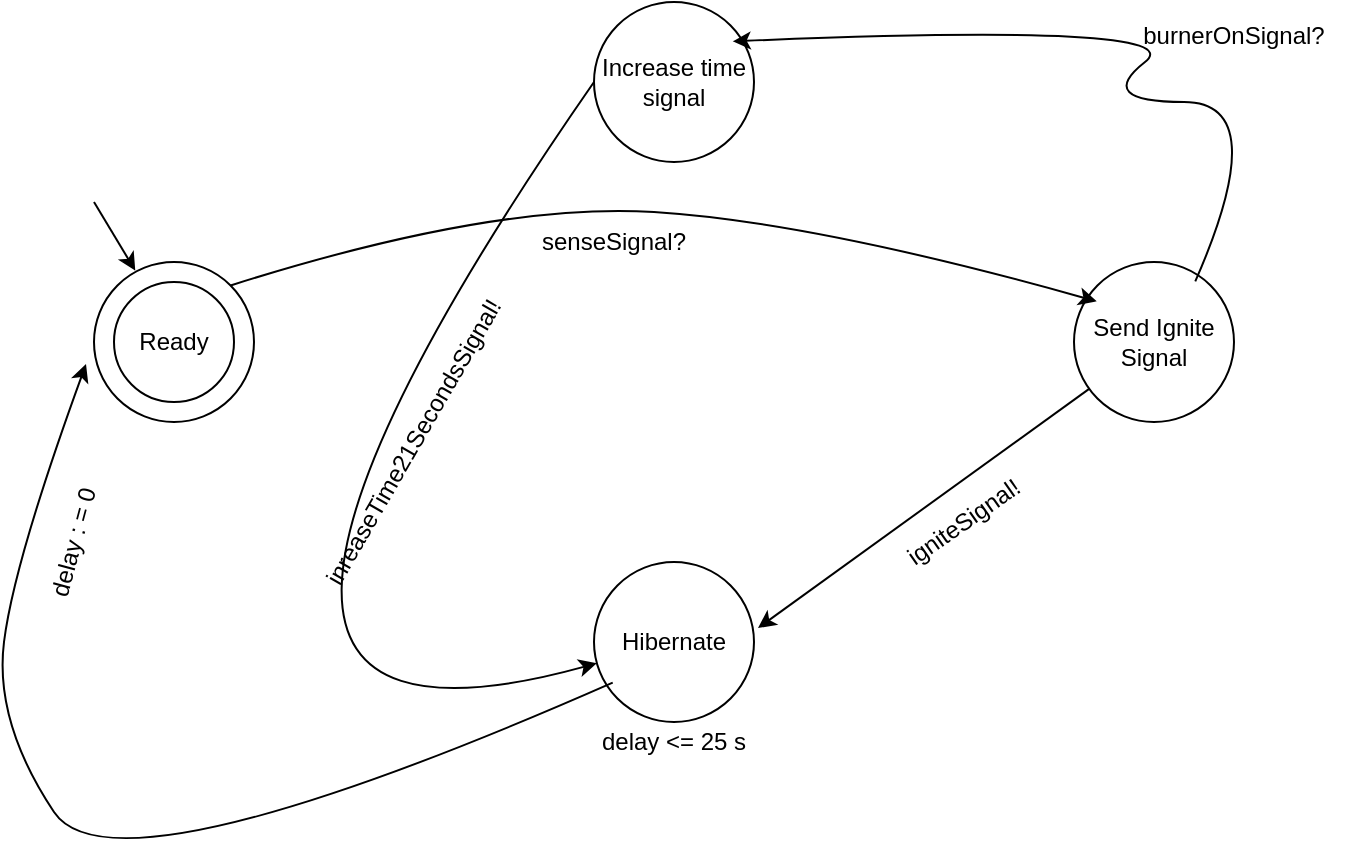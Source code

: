 <mxfile version="10.6.0" type="github"><diagram id="jJx7uXnVL0b5eVEs6Z6g" name="IC controller"><mxGraphModel dx="754" dy="505" grid="1" gridSize="10" guides="1" tooltips="1" connect="1" arrows="1" fold="1" page="1" pageScale="1" pageWidth="850" pageHeight="1100" math="0" shadow="0"><root><mxCell id="0"/><mxCell id="1" parent="0"/><mxCell id="LPX-5wMTnWcgsf2Q2RpJ-2" value="Ready" style="ellipse;whiteSpace=wrap;html=1;aspect=fixed;" vertex="1" parent="1"><mxGeometry x="50" y="160" width="80" height="80" as="geometry"/></mxCell><mxCell id="LPX-5wMTnWcgsf2Q2RpJ-3" value="Send Ignite Signal" style="ellipse;whiteSpace=wrap;html=1;aspect=fixed;" vertex="1" parent="1"><mxGeometry x="540" y="160" width="80" height="80" as="geometry"/></mxCell><mxCell id="LPX-5wMTnWcgsf2Q2RpJ-4" value="Hibernate&lt;br&gt;" style="ellipse;whiteSpace=wrap;html=1;aspect=fixed;" vertex="1" parent="1"><mxGeometry x="300" y="310" width="80" height="80" as="geometry"/></mxCell><mxCell id="LPX-5wMTnWcgsf2Q2RpJ-5" value="delay &amp;lt;= 25 s" style="text;html=1;strokeColor=none;fillColor=none;align=center;verticalAlign=middle;whiteSpace=wrap;rounded=0;" vertex="1" parent="1"><mxGeometry x="300" y="390" width="80" height="20" as="geometry"/></mxCell><mxCell id="LPX-5wMTnWcgsf2Q2RpJ-6" value="Increase time signal" style="ellipse;whiteSpace=wrap;html=1;aspect=fixed;" vertex="1" parent="1"><mxGeometry x="300" y="30" width="80" height="80" as="geometry"/></mxCell><mxCell id="LPX-5wMTnWcgsf2Q2RpJ-7" value="" style="curved=1;endArrow=classic;html=1;entryX=0.142;entryY=0.246;entryDx=0;entryDy=0;entryPerimeter=0;exitX=1;exitY=0;exitDx=0;exitDy=0;" edge="1" parent="1" source="LPX-5wMTnWcgsf2Q2RpJ-2" target="LPX-5wMTnWcgsf2Q2RpJ-3"><mxGeometry width="50" height="50" relative="1" as="geometry"><mxPoint x="50" y="480" as="sourcePoint"/><mxPoint x="100" y="430" as="targetPoint"/><Array as="points"><mxPoint x="250" y="130"/><mxPoint x="410" y="140"/></Array></mxGeometry></mxCell><mxCell id="LPX-5wMTnWcgsf2Q2RpJ-8" value="senseSignal?" style="text;html=1;strokeColor=none;fillColor=none;align=center;verticalAlign=middle;whiteSpace=wrap;rounded=0;" vertex="1" parent="1"><mxGeometry x="290" y="140" width="40" height="20" as="geometry"/></mxCell><mxCell id="LPX-5wMTnWcgsf2Q2RpJ-10" value="" style="curved=1;endArrow=classic;html=1;entryX=0.867;entryY=0.246;entryDx=0;entryDy=0;entryPerimeter=0;exitX=0.758;exitY=0.121;exitDx=0;exitDy=0;exitPerimeter=0;" edge="1" parent="1" source="LPX-5wMTnWcgsf2Q2RpJ-3" target="LPX-5wMTnWcgsf2Q2RpJ-6"><mxGeometry width="50" height="50" relative="1" as="geometry"><mxPoint x="500" y="80" as="sourcePoint"/><mxPoint x="550" y="30" as="targetPoint"/><Array as="points"><mxPoint x="640" y="80"/><mxPoint x="550" y="80"/><mxPoint x="601" y="40"/></Array></mxGeometry></mxCell><mxCell id="LPX-5wMTnWcgsf2Q2RpJ-11" value="burnerOnSignal?&lt;br&gt;&lt;br&gt;" style="text;html=1;strokeColor=none;fillColor=none;align=center;verticalAlign=middle;whiteSpace=wrap;rounded=0;" vertex="1" parent="1"><mxGeometry x="555" y="40" width="130" height="27" as="geometry"/></mxCell><mxCell id="LPX-5wMTnWcgsf2Q2RpJ-12" value="" style="curved=1;endArrow=classic;html=1;exitX=0;exitY=0.5;exitDx=0;exitDy=0;" edge="1" parent="1" source="LPX-5wMTnWcgsf2Q2RpJ-6" target="LPX-5wMTnWcgsf2Q2RpJ-4"><mxGeometry width="50" height="50" relative="1" as="geometry"><mxPoint x="50" y="480" as="sourcePoint"/><mxPoint x="100" y="430" as="targetPoint"/><Array as="points"><mxPoint x="50" y="430"/></Array></mxGeometry></mxCell><mxCell id="LPX-5wMTnWcgsf2Q2RpJ-13" value="inreaseTime21SecondsSignal!" style="text;html=1;strokeColor=none;fillColor=none;align=center;verticalAlign=middle;whiteSpace=wrap;rounded=0;rotation=-60;" vertex="1" parent="1"><mxGeometry x="110" y="240" width="200" height="20" as="geometry"/></mxCell><mxCell id="LPX-5wMTnWcgsf2Q2RpJ-16" value="" style="endArrow=classic;html=1;entryX=1.025;entryY=0.413;entryDx=0;entryDy=0;entryPerimeter=0;" edge="1" parent="1" source="LPX-5wMTnWcgsf2Q2RpJ-3" target="LPX-5wMTnWcgsf2Q2RpJ-4"><mxGeometry width="50" height="50" relative="1" as="geometry"><mxPoint x="50" y="480" as="sourcePoint"/><mxPoint x="100" y="430" as="targetPoint"/></mxGeometry></mxCell><mxCell id="LPX-5wMTnWcgsf2Q2RpJ-17" value="igniteSignal!" style="text;html=1;strokeColor=none;fillColor=none;align=center;verticalAlign=middle;whiteSpace=wrap;rounded=0;rotation=-35;" vertex="1" parent="1"><mxGeometry x="415" y="280" width="140" height="20" as="geometry"/></mxCell><mxCell id="LPX-5wMTnWcgsf2Q2RpJ-18" value="" style="curved=1;endArrow=classic;html=1;exitX=0.117;exitY=0.754;exitDx=0;exitDy=0;exitPerimeter=0;entryX=-0.05;entryY=0.638;entryDx=0;entryDy=0;entryPerimeter=0;" edge="1" parent="1" source="LPX-5wMTnWcgsf2Q2RpJ-4" target="LPX-5wMTnWcgsf2Q2RpJ-2"><mxGeometry width="50" height="50" relative="1" as="geometry"><mxPoint x="50" y="480" as="sourcePoint"/><mxPoint x="100" y="430" as="targetPoint"/><Array as="points"><mxPoint x="60" y="480"/><mxPoint y="390"/><mxPoint x="10" y="310"/></Array></mxGeometry></mxCell><mxCell id="LPX-5wMTnWcgsf2Q2RpJ-19" value="delay : = 0" style="text;html=1;strokeColor=none;fillColor=none;align=center;verticalAlign=middle;whiteSpace=wrap;rounded=0;rotation=-75;" vertex="1" parent="1"><mxGeometry x="-20" y="290" width="120" height="20" as="geometry"/></mxCell><mxCell id="LPX-5wMTnWcgsf2Q2RpJ-20" value="" style="endArrow=classic;html=1;entryX=0.258;entryY=0.054;entryDx=0;entryDy=0;entryPerimeter=0;" edge="1" parent="1" target="LPX-5wMTnWcgsf2Q2RpJ-2"><mxGeometry width="50" height="50" relative="1" as="geometry"><mxPoint x="50" y="130" as="sourcePoint"/><mxPoint x="100" y="80" as="targetPoint"/></mxGeometry></mxCell><mxCell id="LPX-5wMTnWcgsf2Q2RpJ-22" value="" style="ellipse;whiteSpace=wrap;html=1;aspect=fixed;gradientColor=none;fillColor=none;" vertex="1" parent="1"><mxGeometry x="60" y="170" width="60" height="60" as="geometry"/></mxCell></root></mxGraphModel></diagram><diagram id="DDR4ZeeJRqaAfCgH-Me5" name="Burner"><mxGraphModel dx="754" dy="456" grid="1" gridSize="10" guides="1" tooltips="1" connect="1" arrows="1" fold="1" page="1" pageScale="1" pageWidth="850" pageHeight="1100" math="0" shadow="0"><root><mxCell id="Xp6LwdREyc-dyZdIfFuo-0"/><mxCell id="Xp6LwdREyc-dyZdIfFuo-1" parent="Xp6LwdREyc-dyZdIfFuo-0"/><mxCell id="Xp6LwdREyc-dyZdIfFuo-2" value="Stop" style="ellipse;whiteSpace=wrap;html=1;aspect=fixed;fillColor=none;gradientColor=none;" vertex="1" parent="Xp6LwdREyc-dyZdIfFuo-1"><mxGeometry x="90" y="150" width="80" height="80" as="geometry"/></mxCell><mxCell id="Xp6LwdREyc-dyZdIfFuo-3" value="Burning" style="ellipse;whiteSpace=wrap;html=1;aspect=fixed;fillColor=none;gradientColor=none;" vertex="1" parent="Xp6LwdREyc-dyZdIfFuo-1"><mxGeometry x="530" y="150" width="80" height="80" as="geometry"/></mxCell><mxCell id="VT1lz5bnXWl_9cffEVNb-0" value="" style="endArrow=classic;html=1;entryX=0;entryY=0.5;entryDx=0;entryDy=0;" edge="1" parent="Xp6LwdREyc-dyZdIfFuo-1" target="Xp6LwdREyc-dyZdIfFuo-2"><mxGeometry width="50" height="50" relative="1" as="geometry"><mxPoint x="30" y="190" as="sourcePoint"/><mxPoint x="140" y="250" as="targetPoint"/></mxGeometry></mxCell><mxCell id="VT1lz5bnXWl_9cffEVNb-1" value="" style="ellipse;whiteSpace=wrap;html=1;aspect=fixed;fillColor=none;gradientColor=none;" vertex="1" parent="Xp6LwdREyc-dyZdIfFuo-1"><mxGeometry x="105" y="165" width="50" height="50" as="geometry"/></mxCell><mxCell id="VT1lz5bnXWl_9cffEVNb-2" value="" style="curved=1;endArrow=classic;html=1;entryX=0.5;entryY=0;entryDx=0;entryDy=0;exitX=0.5;exitY=0;exitDx=0;exitDy=0;" edge="1" parent="Xp6LwdREyc-dyZdIfFuo-1" source="Xp6LwdREyc-dyZdIfFuo-2" target="Xp6LwdREyc-dyZdIfFuo-3"><mxGeometry width="50" height="50" relative="1" as="geometry"><mxPoint x="20" y="300" as="sourcePoint"/><mxPoint x="70" y="250" as="targetPoint"/><Array as="points"><mxPoint x="350" y="50"/></Array></mxGeometry></mxCell><mxCell id="VT1lz5bnXWl_9cffEVNb-3" value="igniteSignal?" style="text;html=1;strokeColor=none;fillColor=none;align=center;verticalAlign=middle;whiteSpace=wrap;rounded=0;" vertex="1" parent="Xp6LwdREyc-dyZdIfFuo-1"><mxGeometry x="297" y="74" width="100" height="20" as="geometry"/></mxCell><mxCell id="VT1lz5bnXWl_9cffEVNb-4" value="" style="curved=1;endArrow=classic;html=1;entryX=1;entryY=0;entryDx=0;entryDy=0;exitX=1;exitY=0.5;exitDx=0;exitDy=0;" edge="1" parent="Xp6LwdREyc-dyZdIfFuo-1" source="Xp6LwdREyc-dyZdIfFuo-3" target="Xp6LwdREyc-dyZdIfFuo-3"><mxGeometry width="50" height="50" relative="1" as="geometry"><mxPoint x="20" y="300" as="sourcePoint"/><mxPoint x="70" y="250" as="targetPoint"/><Array as="points"><mxPoint x="720" y="190"/><mxPoint x="680" y="90"/></Array></mxGeometry></mxCell><mxCell id="VT1lz5bnXWl_9cffEVNb-5" value="increaseTimeSignal?" style="text;html=1;strokeColor=none;fillColor=none;align=center;verticalAlign=middle;whiteSpace=wrap;rounded=0;" vertex="1" parent="Xp6LwdREyc-dyZdIfFuo-1"><mxGeometry x="630" y="84" width="120" height="20" as="geometry"/></mxCell><mxCell id="VT1lz5bnXWl_9cffEVNb-6" value="" style="curved=1;endArrow=classic;html=1;exitX=0.5;exitY=1;exitDx=0;exitDy=0;entryX=0.5;entryY=1;entryDx=0;entryDy=0;" edge="1" parent="Xp6LwdREyc-dyZdIfFuo-1" source="Xp6LwdREyc-dyZdIfFuo-3" target="Xp6LwdREyc-dyZdIfFuo-2"><mxGeometry width="50" height="50" relative="1" as="geometry"><mxPoint x="20" y="300" as="sourcePoint"/><mxPoint x="70" y="250" as="targetPoint"/><Array as="points"><mxPoint x="490" y="270"/><mxPoint x="240" y="280"/></Array></mxGeometry></mxCell><mxCell id="VT1lz5bnXWl_9cffEVNb-7" value="x := 0" style="text;html=1;strokeColor=none;fillColor=none;align=center;verticalAlign=middle;whiteSpace=wrap;rounded=0;" vertex="1" parent="Xp6LwdREyc-dyZdIfFuo-1"><mxGeometry x="257" y="280" width="40" height="20" as="geometry"/></mxCell><mxCell id="VT1lz5bnXWl_9cffEVNb-8" value="burningTime += increaseTime" style="text;html=1;strokeColor=none;fillColor=none;align=center;verticalAlign=middle;whiteSpace=wrap;rounded=0;" vertex="1" parent="Xp6LwdREyc-dyZdIfFuo-1"><mxGeometry x="590" y="64" width="180" height="20" as="geometry"/></mxCell><mxCell id="VT1lz5bnXWl_9cffEVNb-9" value="x &amp;lt;= buringTime" style="text;html=1;strokeColor=none;fillColor=none;align=center;verticalAlign=middle;whiteSpace=wrap;rounded=0;rotation=-35;" vertex="1" parent="Xp6LwdREyc-dyZdIfFuo-1"><mxGeometry x="440" y="260" width="190" height="20" as="geometry"/></mxCell><mxCell id="VT1lz5bnXWl_9cffEVNb-10" value="burnerOnSignal!" style="text;html=1;strokeColor=none;fillColor=none;align=center;verticalAlign=middle;whiteSpace=wrap;rounded=0;" vertex="1" parent="Xp6LwdREyc-dyZdIfFuo-1"><mxGeometry x="440" y="210" width="100" height="20" as="geometry"/></mxCell></root></mxGraphModel></diagram><diagram id="-GQKGKIPbJY-hhVgSNa5" name="Heat Exchanger"><mxGraphModel dx="754" dy="456" grid="1" gridSize="10" guides="1" tooltips="1" connect="1" arrows="1" fold="1" page="1" pageScale="1" pageWidth="850" pageHeight="1100" math="0" shadow="0"><root><mxCell id="p4i527hB-7BYIjEf8TFu-0"/><mxCell id="p4i527hB-7BYIjEf8TFu-1" parent="p4i527hB-7BYIjEf8TFu-0"/><mxCell id="p4i527hB-7BYIjEf8TFu-2" value="" style="ellipse;whiteSpace=wrap;html=1;aspect=fixed;fillColor=none;gradientColor=none;" vertex="1" parent="p4i527hB-7BYIjEf8TFu-1"><mxGeometry x="90" y="110" width="80" height="80" as="geometry"/></mxCell><mxCell id="p4i527hB-7BYIjEf8TFu-3" value="hot" style="ellipse;whiteSpace=wrap;html=1;aspect=fixed;fillColor=none;gradientColor=none;" vertex="1" parent="p4i527hB-7BYIjEf8TFu-1"><mxGeometry x="560" y="110" width="80" height="80" as="geometry"/></mxCell><mxCell id="p4i527hB-7BYIjEf8TFu-4" value="warm&lt;br&gt;" style="ellipse;whiteSpace=wrap;html=1;aspect=fixed;fillColor=none;gradientColor=none;" vertex="1" parent="p4i527hB-7BYIjEf8TFu-1"><mxGeometry x="320" y="330" width="80" height="80" as="geometry"/></mxCell><mxCell id="p4i527hB-7BYIjEf8TFu-5" value="" style="endArrow=classic;html=1;exitX=1;exitY=0.5;exitDx=0;exitDy=0;entryX=0.5;entryY=0;entryDx=0;entryDy=0;" edge="1" parent="p4i527hB-7BYIjEf8TFu-1" source="p4i527hB-7BYIjEf8TFu-2" target="p4i527hB-7BYIjEf8TFu-4"><mxGeometry width="50" height="50" relative="1" as="geometry"><mxPoint x="90" y="480" as="sourcePoint"/><mxPoint x="331" y="340" as="targetPoint"/></mxGeometry></mxCell><mxCell id="p4i527hB-7BYIjEf8TFu-6" value="" style="endArrow=classic;html=1;entryX=0.5;entryY=1;entryDx=0;entryDy=0;exitX=0;exitY=0.5;exitDx=0;exitDy=0;" edge="1" parent="p4i527hB-7BYIjEf8TFu-1" source="p4i527hB-7BYIjEf8TFu-4" target="p4i527hB-7BYIjEf8TFu-2"><mxGeometry width="50" height="50" relative="1" as="geometry"><mxPoint x="90" y="480" as="sourcePoint"/><mxPoint x="140" y="430" as="targetPoint"/></mxGeometry></mxCell><mxCell id="p4i527hB-7BYIjEf8TFu-7" value="" style="endArrow=classic;html=1;entryX=0;entryY=0.5;entryDx=0;entryDy=0;exitX=0.5;exitY=0;exitDx=0;exitDy=0;" edge="1" parent="p4i527hB-7BYIjEf8TFu-1" source="p4i527hB-7BYIjEf8TFu-4" target="p4i527hB-7BYIjEf8TFu-3"><mxGeometry width="50" height="50" relative="1" as="geometry"><mxPoint x="90" y="480" as="sourcePoint"/><mxPoint x="140" y="430" as="targetPoint"/></mxGeometry></mxCell><mxCell id="p4i527hB-7BYIjEf8TFu-8" value="" style="endArrow=classic;html=1;entryX=1;entryY=0.5;entryDx=0;entryDy=0;exitX=0.5;exitY=1;exitDx=0;exitDy=0;" edge="1" parent="p4i527hB-7BYIjEf8TFu-1" source="p4i527hB-7BYIjEf8TFu-3" target="p4i527hB-7BYIjEf8TFu-4"><mxGeometry width="50" height="50" relative="1" as="geometry"><mxPoint x="90" y="480" as="sourcePoint"/><mxPoint x="140" y="430" as="targetPoint"/></mxGeometry></mxCell><mxCell id="p4i527hB-7BYIjEf8TFu-9" value="Normal" style="ellipse;whiteSpace=wrap;html=1;aspect=fixed;fillColor=none;gradientColor=none;" vertex="1" parent="p4i527hB-7BYIjEf8TFu-1"><mxGeometry x="105" y="125" width="50" height="50" as="geometry"/></mxCell><mxCell id="p4i527hB-7BYIjEf8TFu-10" value="burner is off" style="text;html=1;strokeColor=none;fillColor=none;align=center;verticalAlign=middle;whiteSpace=wrap;rounded=0;rotation=50;" vertex="1" parent="p4i527hB-7BYIjEf8TFu-1"><mxGeometry x="160" y="252" width="40" height="20" as="geometry"/></mxCell><mxCell id="p4i527hB-7BYIjEf8TFu-11" value="slowBurn!" style="text;html=1;strokeColor=none;fillColor=none;align=center;verticalAlign=middle;whiteSpace=wrap;rounded=0;rotation=-35;" vertex="1" parent="p4i527hB-7BYIjEf8TFu-1"><mxGeometry x="490" y="280" width="40" height="20" as="geometry"/></mxCell><mxCell id="p4i527hB-7BYIjEf8TFu-12" value="x&amp;nbsp; &amp;lt;= 120 s" style="text;html=1;strokeColor=none;fillColor=none;align=center;verticalAlign=middle;whiteSpace=wrap;rounded=0;rotation=-40;" vertex="1" parent="p4i527hB-7BYIjEf8TFu-1"><mxGeometry x="380" y="232" width="110" height="20" as="geometry"/></mxCell><mxCell id="p4i527hB-7BYIjEf8TFu-16" value="x : = 0" style="text;html=1;strokeColor=none;fillColor=none;align=center;verticalAlign=middle;whiteSpace=wrap;rounded=0;rotation=-45;" vertex="1" parent="p4i527hB-7BYIjEf8TFu-1"><mxGeometry x="490" y="155" width="40" height="20" as="geometry"/></mxCell><mxCell id="p4i527hB-7BYIjEf8TFu-17" value="burner is on" style="text;html=1;strokeColor=none;fillColor=none;align=center;verticalAlign=middle;whiteSpace=wrap;rounded=0;rotation=40;" vertex="1" parent="p4i527hB-7BYIjEf8TFu-1"><mxGeometry x="190" y="190" width="110" height="20" as="geometry"/></mxCell><mxCell id="p4i527hB-7BYIjEf8TFu-18" value="delay &amp;lt; = 5s" style="text;html=1;strokeColor=none;fillColor=none;align=center;verticalAlign=middle;whiteSpace=wrap;rounded=0;rotation=45;" vertex="1" parent="p4i527hB-7BYIjEf8TFu-1"><mxGeometry x="600" y="100" width="80" height="20" as="geometry"/></mxCell><mxCell id="p4i527hB-7BYIjEf8TFu-19" value="delay := 0" style="text;html=1;strokeColor=none;fillColor=none;align=center;verticalAlign=middle;whiteSpace=wrap;rounded=0;rotation=-40;" vertex="1" parent="p4i527hB-7BYIjEf8TFu-1"><mxGeometry x="530" y="222" width="90" height="20" as="geometry"/></mxCell></root></mxGraphModel></diagram><diagram id="cCaTeLXAld3LsYx6Ns2e" name="Sensor"><mxGraphModel dx="754" dy="505" grid="1" gridSize="10" guides="1" tooltips="1" connect="1" arrows="1" fold="1" page="1" pageScale="1" pageWidth="850" pageHeight="1100" math="0" shadow="0"><root><mxCell id="c97j_wcmvazb3ApliFww-0"/><mxCell id="c97j_wcmvazb3ApliFww-1" parent="c97j_wcmvazb3ApliFww-0"/><mxCell id="c97j_wcmvazb3ApliFww-2" value="down" style="ellipse;whiteSpace=wrap;html=1;aspect=fixed;fillColor=none;gradientColor=none;" parent="c97j_wcmvazb3ApliFww-1" vertex="1"><mxGeometry x="130" y="200" width="80" height="80" as="geometry"/></mxCell><mxCell id="c97j_wcmvazb3ApliFww-3" value="up" style="ellipse;whiteSpace=wrap;html=1;aspect=fixed;fillColor=none;gradientColor=none;" parent="c97j_wcmvazb3ApliFww-1" vertex="1"><mxGeometry x="510" y="200" width="80" height="80" as="geometry"/></mxCell><mxCell id="c97j_wcmvazb3ApliFww-4" value="" style="curved=1;endArrow=classic;html=1;exitX=0.5;exitY=0;exitDx=0;exitDy=0;entryX=0.5;entryY=0;entryDx=0;entryDy=0;" parent="c97j_wcmvazb3ApliFww-1" source="c97j_wcmvazb3ApliFww-2" target="c97j_wcmvazb3ApliFww-3" edge="1"><mxGeometry width="50" height="50" relative="1" as="geometry"><mxPoint x="130" y="350" as="sourcePoint"/><mxPoint x="180" y="300" as="targetPoint"/><Array as="points"><mxPoint x="240" y="140"/><mxPoint x="400" y="120"/></Array></mxGeometry></mxCell><mxCell id="c97j_wcmvazb3ApliFww-5" value="senseSignal!" style="text;html=1;strokeColor=none;fillColor=none;align=center;verticalAlign=middle;whiteSpace=wrap;rounded=0;" parent="c97j_wcmvazb3ApliFww-1" vertex="1"><mxGeometry x="320" y="100" width="40" height="20" as="geometry"/></mxCell><mxCell id="c97j_wcmvazb3ApliFww-6" value="" style="curved=1;endArrow=classic;html=1;exitX=0.5;exitY=1;exitDx=0;exitDy=0;entryX=0.5;entryY=1;entryDx=0;entryDy=0;" parent="c97j_wcmvazb3ApliFww-1" source="c97j_wcmvazb3ApliFww-3" target="c97j_wcmvazb3ApliFww-2" edge="1"><mxGeometry width="50" height="50" relative="1" as="geometry"><mxPoint x="160" y="370" as="sourcePoint"/><mxPoint x="540" y="370" as="targetPoint"/><Array as="points"><mxPoint x="390" y="350"/><mxPoint x="200" y="310"/></Array></mxGeometry></mxCell><mxCell id="c97j_wcmvazb3ApliFww-7" value="If water is not flowing" style="text;html=1;strokeColor=none;fillColor=none;align=center;verticalAlign=middle;whiteSpace=wrap;rounded=0;" parent="c97j_wcmvazb3ApliFww-1" vertex="1"><mxGeometry x="240" y="340" width="200" height="20" as="geometry"/></mxCell><mxCell id="c97j_wcmvazb3ApliFww-8" value="" style="ellipse;whiteSpace=wrap;html=1;aspect=fixed;fillColor=none;gradientColor=none;" parent="c97j_wcmvazb3ApliFww-1" vertex="1"><mxGeometry x="145" y="215" width="50" height="50" as="geometry"/></mxCell><mxCell id="c97j_wcmvazb3ApliFww-9" value="" style="endArrow=classic;html=1;entryX=0.017;entryY=0.613;entryDx=0;entryDy=0;entryPerimeter=0;" parent="c97j_wcmvazb3ApliFww-1" target="c97j_wcmvazb3ApliFww-2" edge="1"><mxGeometry width="50" height="50" relative="1" as="geometry"><mxPoint x="50" y="249" as="sourcePoint"/><mxPoint x="180" y="380" as="targetPoint"/></mxGeometry></mxCell></root></mxGraphModel></diagram></mxfile>